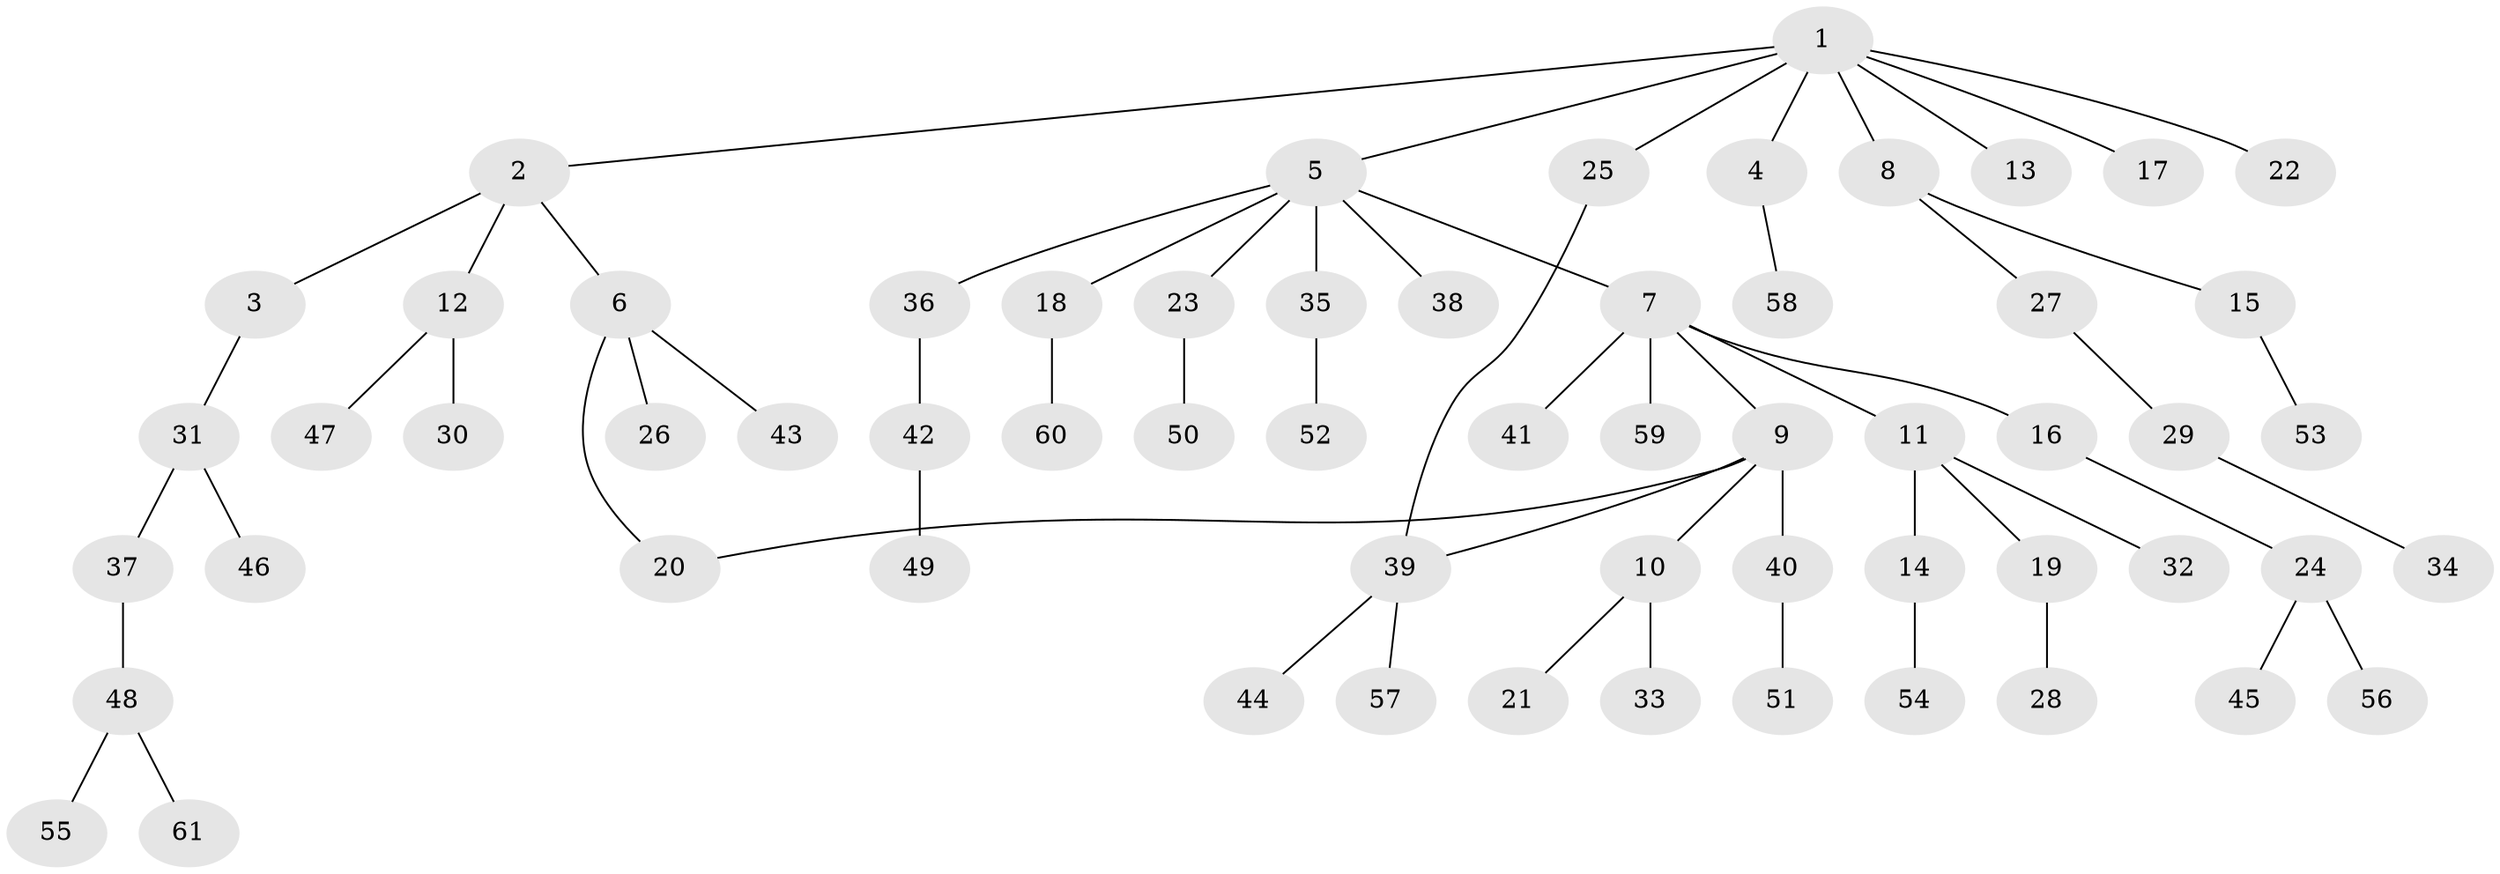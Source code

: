 // coarse degree distribution, {7: 0.05, 5: 0.05, 2: 0.15, 1: 0.6, 3: 0.1, 6: 0.025, 4: 0.025}
// Generated by graph-tools (version 1.1) at 2025/23/03/03/25 07:23:31]
// undirected, 61 vertices, 62 edges
graph export_dot {
graph [start="1"]
  node [color=gray90,style=filled];
  1;
  2;
  3;
  4;
  5;
  6;
  7;
  8;
  9;
  10;
  11;
  12;
  13;
  14;
  15;
  16;
  17;
  18;
  19;
  20;
  21;
  22;
  23;
  24;
  25;
  26;
  27;
  28;
  29;
  30;
  31;
  32;
  33;
  34;
  35;
  36;
  37;
  38;
  39;
  40;
  41;
  42;
  43;
  44;
  45;
  46;
  47;
  48;
  49;
  50;
  51;
  52;
  53;
  54;
  55;
  56;
  57;
  58;
  59;
  60;
  61;
  1 -- 2;
  1 -- 4;
  1 -- 5;
  1 -- 8;
  1 -- 13;
  1 -- 17;
  1 -- 22;
  1 -- 25;
  2 -- 3;
  2 -- 6;
  2 -- 12;
  3 -- 31;
  4 -- 58;
  5 -- 7;
  5 -- 18;
  5 -- 23;
  5 -- 35;
  5 -- 36;
  5 -- 38;
  6 -- 20;
  6 -- 26;
  6 -- 43;
  7 -- 9;
  7 -- 11;
  7 -- 16;
  7 -- 41;
  7 -- 59;
  8 -- 15;
  8 -- 27;
  9 -- 10;
  9 -- 40;
  9 -- 20;
  9 -- 39;
  10 -- 21;
  10 -- 33;
  11 -- 14;
  11 -- 19;
  11 -- 32;
  12 -- 30;
  12 -- 47;
  14 -- 54;
  15 -- 53;
  16 -- 24;
  18 -- 60;
  19 -- 28;
  23 -- 50;
  24 -- 45;
  24 -- 56;
  25 -- 39;
  27 -- 29;
  29 -- 34;
  31 -- 37;
  31 -- 46;
  35 -- 52;
  36 -- 42;
  37 -- 48;
  39 -- 44;
  39 -- 57;
  40 -- 51;
  42 -- 49;
  48 -- 55;
  48 -- 61;
}
